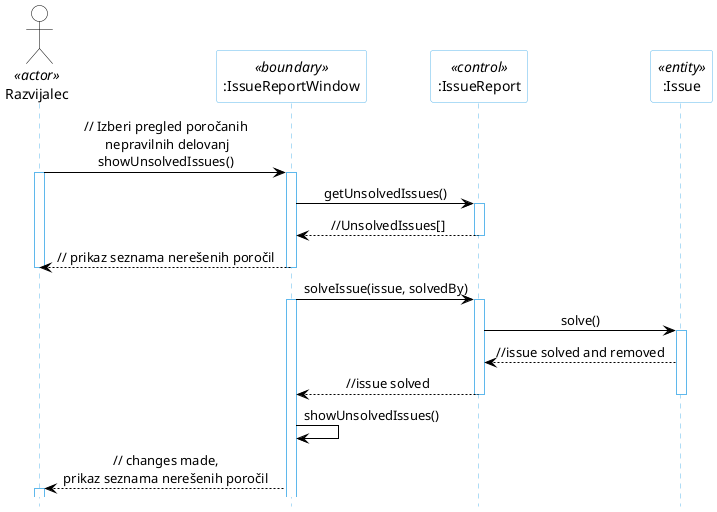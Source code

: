 @startuml urejanjeSeznamaOpravil
hide footbox

skinparam backgroundcolor transparent
skinparam defaultTextAlignment center
skinparam actorBorderColor black
skinparam actorBackgroundColor white
skinparam arrowColor black  
skinparam sequenceLifeLineBorderColor #5FB8EC
skinparam sequenceParticipantBorderColor #5FB8EC
skinparam sequenceParticipantBackgroundColor white

actor "Razvijalec" as dev<<actor>>
participant ":IssueReportWindow" as Vmesnik <<boundary>>
participant ":IssueReport" as report <<control>>
participant ":Issue" as issue <<entity>>

dev -> Vmesnik: // Izberi pregled poročanih\n nepravilnih delovanj\nshowUnsolvedIssues()
activate dev
activate Vmesnik

Vmesnik -> report: getUnsolvedIssues()
activate report

Vmesnik <-- report: //UnsolvedIssues[]
deactivate report
dev <-- Vmesnik: // prikaz seznama nerešenih poročil
deactivate Vmesnik
deactivate dev


Vmesnik -> report: solveIssue(issue, solvedBy)
activate Vmesnik
activate report
report -> issue: solve()
activate issue
report <-- issue: //issue solved and removed
Vmesnik <-- report: //issue solved
deactivate report
deactivate issue

Vmesnik -> Vmesnik: showUnsolvedIssues()
dev <-- Vmesnik: // changes made,\nprikaz seznama nerešenih poročil
activate dev
''wait on jure to fix zavrni report
